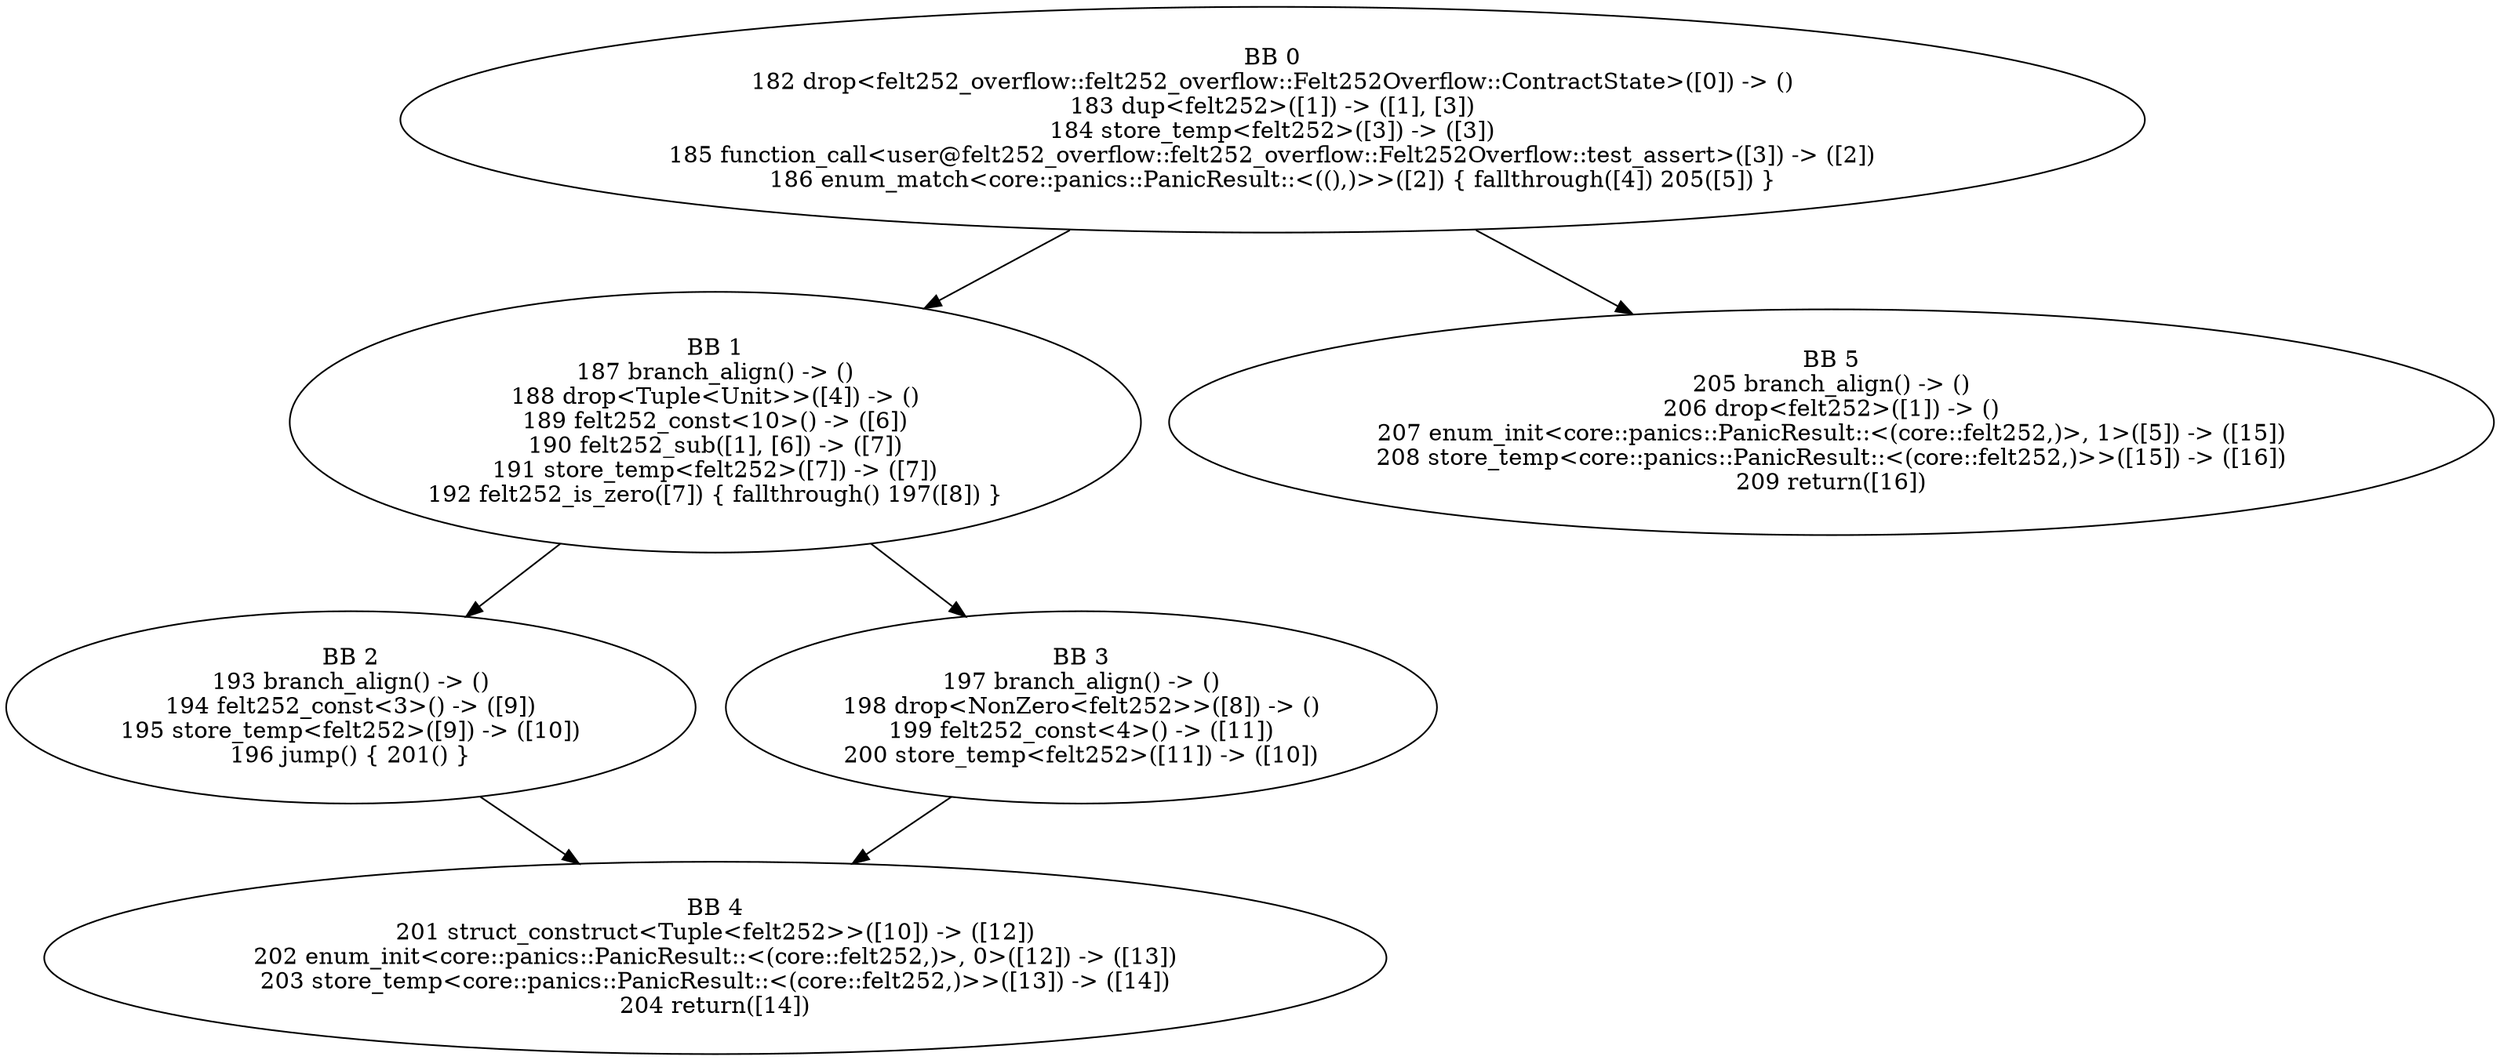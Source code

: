 digraph "felt252_overflow_felt252_overflow_Felt252Overflow_test.dot" {
    0[label="BB 0
182 drop<felt252_overflow::felt252_overflow::Felt252Overflow::ContractState>([0]) -> ()
183 dup<felt252>([1]) -> ([1], [3])
184 store_temp<felt252>([3]) -> ([3])
185 function_call<user@felt252_overflow::felt252_overflow::Felt252Overflow::test_assert>([3]) -> ([2])
186 enum_match<core::panics::PanicResult::<((),)>>([2]) { fallthrough([4]) 205([5]) }
"]
    0 -> 1 
    0 -> 5 
    1[label="BB 1
187 branch_align() -> ()
188 drop<Tuple<Unit>>([4]) -> ()
189 felt252_const<10>() -> ([6])
190 felt252_sub([1], [6]) -> ([7])
191 store_temp<felt252>([7]) -> ([7])
192 felt252_is_zero([7]) { fallthrough() 197([8]) }
"]
    1 -> 2 
    1 -> 3 
    2[label="BB 2
193 branch_align() -> ()
194 felt252_const<3>() -> ([9])
195 store_temp<felt252>([9]) -> ([10])
196 jump() { 201() }
"]
    2 -> 4 
    3[label="BB 3
197 branch_align() -> ()
198 drop<NonZero<felt252>>([8]) -> ()
199 felt252_const<4>() -> ([11])
200 store_temp<felt252>([11]) -> ([10])
"]
    3 -> 4 
    4[label="BB 4
201 struct_construct<Tuple<felt252>>([10]) -> ([12])
202 enum_init<core::panics::PanicResult::<(core::felt252,)>, 0>([12]) -> ([13])
203 store_temp<core::panics::PanicResult::<(core::felt252,)>>([13]) -> ([14])
204 return([14])
"]
    5[label="BB 5
205 branch_align() -> ()
206 drop<felt252>([1]) -> ()
207 enum_init<core::panics::PanicResult::<(core::felt252,)>, 1>([5]) -> ([15])
208 store_temp<core::panics::PanicResult::<(core::felt252,)>>([15]) -> ([16])
209 return([16])
"]
}